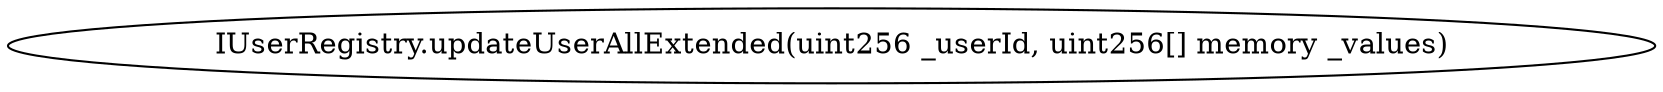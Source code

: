 digraph "" {
	graph [bb="0,0,669.97,36"];
	node [label="\N"];
	"IUserRegistry.updateUserAllExtended(uint256 _userId, uint256[] memory _values)"	 [height=0.5,
		pos="334.98,18",
		width=9.3051];
}
digraph "" {
	graph [bb="0,0,669.97,36"];
	node [label="\N"];
	"IUserRegistry.updateUserAllExtended(uint256 _userId, uint256[] memory _values)"	 [height=0.5,
		pos="334.98,18",
		width=9.3051];
}
digraph "" {
	graph [bb="0,0,669.97,36"];
	node [label="\N"];
	"IUserRegistry.updateUserAllExtended(uint256 _userId, uint256[] memory _values)"	 [height=0.5,
		pos="334.98,18",
		width=9.3051];
}
digraph "" {
	graph [bb="0,0,669.97,36"];
	node [label="\N"];
	"IUserRegistry.updateUserAllExtended(uint256 _userId, uint256[] memory _values)"	 [height=0.5,
		pos="334.98,18",
		width=9.3051];
}
digraph "" {
	graph [bb="0,0,669.97,36"];
	node [label="\N"];
	"IUserRegistry.updateUserAllExtended(uint256 _userId, uint256[] memory _values)"	 [height=0.5,
		pos="334.98,18",
		width=9.3051];
}
